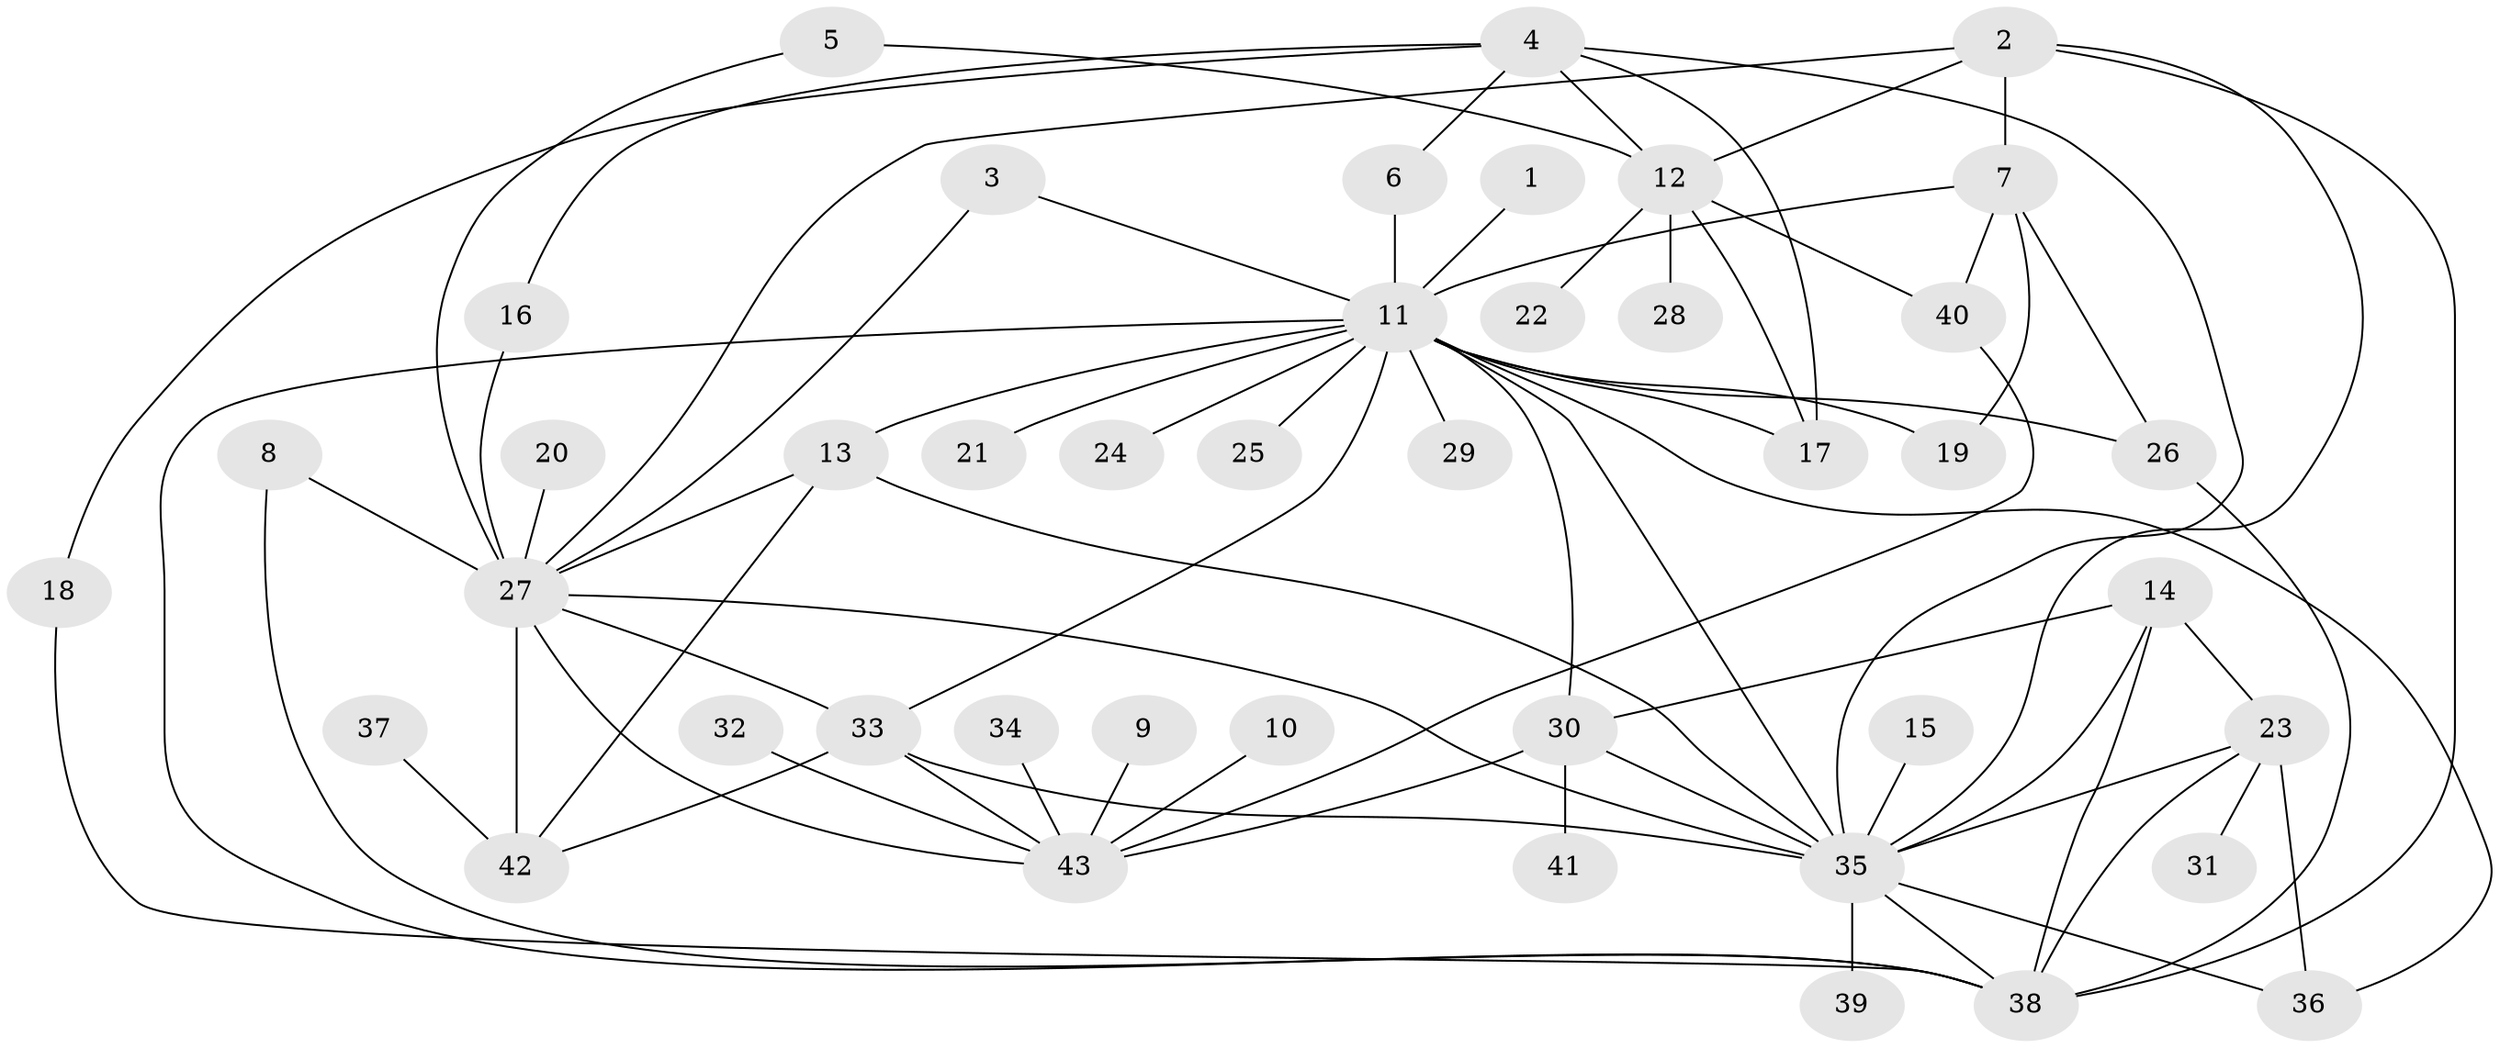 // original degree distribution, {18: 0.011904761904761904, 4: 0.047619047619047616, 1: 0.42857142857142855, 13: 0.011904761904761904, 7: 0.023809523809523808, 10: 0.011904761904761904, 23: 0.011904761904761904, 3: 0.10714285714285714, 6: 0.047619047619047616, 5: 0.05952380952380952, 2: 0.2261904761904762, 8: 0.011904761904761904}
// Generated by graph-tools (version 1.1) at 2025/01/03/09/25 03:01:47]
// undirected, 43 vertices, 75 edges
graph export_dot {
graph [start="1"]
  node [color=gray90,style=filled];
  1;
  2;
  3;
  4;
  5;
  6;
  7;
  8;
  9;
  10;
  11;
  12;
  13;
  14;
  15;
  16;
  17;
  18;
  19;
  20;
  21;
  22;
  23;
  24;
  25;
  26;
  27;
  28;
  29;
  30;
  31;
  32;
  33;
  34;
  35;
  36;
  37;
  38;
  39;
  40;
  41;
  42;
  43;
  1 -- 11 [weight=1.0];
  2 -- 7 [weight=1.0];
  2 -- 12 [weight=1.0];
  2 -- 27 [weight=1.0];
  2 -- 35 [weight=1.0];
  2 -- 38 [weight=1.0];
  3 -- 11 [weight=1.0];
  3 -- 27 [weight=1.0];
  4 -- 6 [weight=1.0];
  4 -- 12 [weight=1.0];
  4 -- 16 [weight=1.0];
  4 -- 17 [weight=1.0];
  4 -- 18 [weight=1.0];
  4 -- 35 [weight=1.0];
  5 -- 12 [weight=1.0];
  5 -- 27 [weight=1.0];
  6 -- 11 [weight=1.0];
  7 -- 11 [weight=1.0];
  7 -- 19 [weight=1.0];
  7 -- 26 [weight=1.0];
  7 -- 40 [weight=1.0];
  8 -- 27 [weight=1.0];
  8 -- 38 [weight=1.0];
  9 -- 43 [weight=1.0];
  10 -- 43 [weight=1.0];
  11 -- 13 [weight=1.0];
  11 -- 17 [weight=1.0];
  11 -- 19 [weight=1.0];
  11 -- 21 [weight=1.0];
  11 -- 24 [weight=1.0];
  11 -- 25 [weight=1.0];
  11 -- 26 [weight=1.0];
  11 -- 29 [weight=1.0];
  11 -- 30 [weight=1.0];
  11 -- 33 [weight=1.0];
  11 -- 35 [weight=1.0];
  11 -- 36 [weight=1.0];
  11 -- 38 [weight=1.0];
  12 -- 17 [weight=1.0];
  12 -- 22 [weight=1.0];
  12 -- 28 [weight=1.0];
  12 -- 40 [weight=1.0];
  13 -- 27 [weight=1.0];
  13 -- 35 [weight=1.0];
  13 -- 42 [weight=1.0];
  14 -- 23 [weight=2.0];
  14 -- 30 [weight=1.0];
  14 -- 35 [weight=2.0];
  14 -- 38 [weight=1.0];
  15 -- 35 [weight=1.0];
  16 -- 27 [weight=1.0];
  18 -- 38 [weight=1.0];
  20 -- 27 [weight=1.0];
  23 -- 31 [weight=1.0];
  23 -- 35 [weight=1.0];
  23 -- 36 [weight=1.0];
  23 -- 38 [weight=2.0];
  26 -- 38 [weight=1.0];
  27 -- 33 [weight=1.0];
  27 -- 35 [weight=1.0];
  27 -- 42 [weight=1.0];
  27 -- 43 [weight=1.0];
  30 -- 35 [weight=2.0];
  30 -- 41 [weight=1.0];
  30 -- 43 [weight=1.0];
  32 -- 43 [weight=1.0];
  33 -- 35 [weight=1.0];
  33 -- 42 [weight=1.0];
  33 -- 43 [weight=1.0];
  34 -- 43 [weight=1.0];
  35 -- 36 [weight=1.0];
  35 -- 38 [weight=1.0];
  35 -- 39 [weight=1.0];
  37 -- 42 [weight=1.0];
  40 -- 43 [weight=1.0];
}
